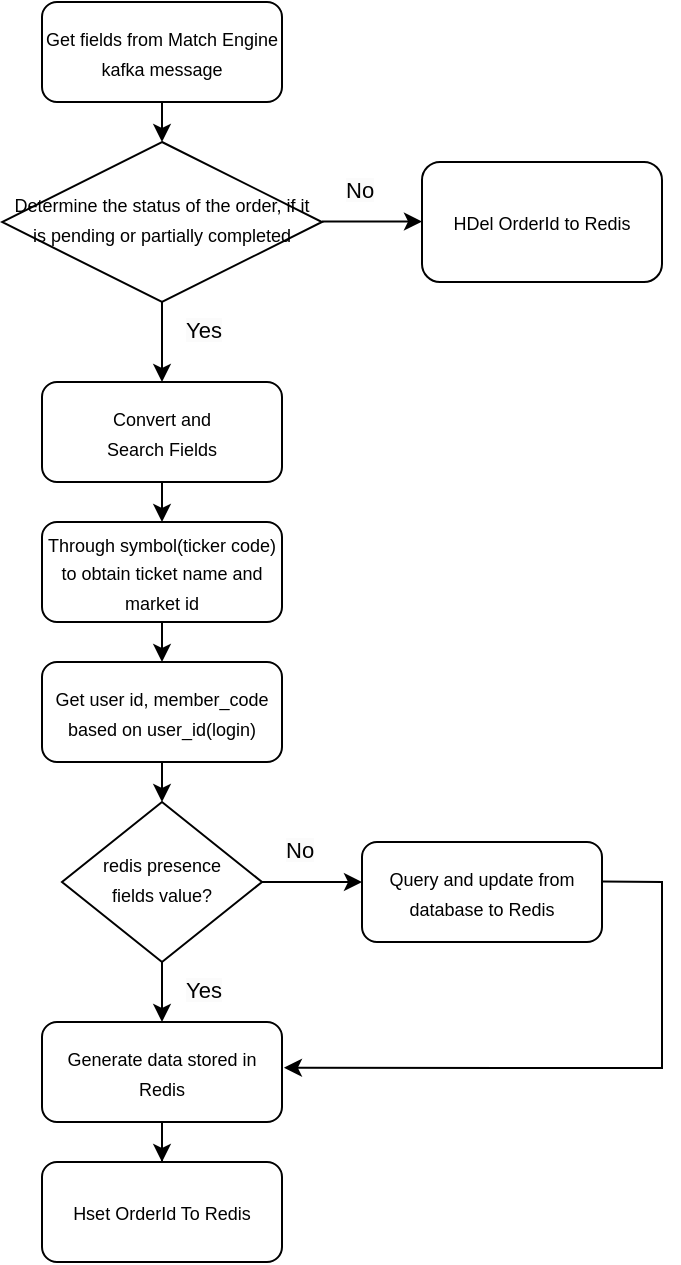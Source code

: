 <mxfile version="22.1.18" type="github">
  <diagram name="第 1 页" id="HZp1Bf1Xdp-lHMSmT2AA">
    <mxGraphModel dx="667" dy="370" grid="1" gridSize="10" guides="1" tooltips="1" connect="1" arrows="1" fold="1" page="1" pageScale="1" pageWidth="1169" pageHeight="1654" math="0" shadow="0">
      <root>
        <mxCell id="0" />
        <mxCell id="1" parent="0" />
        <mxCell id="mrrmHENScbZcJTnMJHc--1" value="" style="edgeStyle=orthogonalEdgeStyle;rounded=0;orthogonalLoop=1;jettySize=auto;html=1;" edge="1" parent="1" source="mrrmHENScbZcJTnMJHc--3">
          <mxGeometry relative="1" as="geometry">
            <mxPoint x="490.0" y="500" as="targetPoint" />
          </mxGeometry>
        </mxCell>
        <mxCell id="mrrmHENScbZcJTnMJHc--2" value="" style="edgeStyle=orthogonalEdgeStyle;rounded=0;orthogonalLoop=1;jettySize=auto;html=1;" edge="1" parent="1" source="mrrmHENScbZcJTnMJHc--3" target="mrrmHENScbZcJTnMJHc--7">
          <mxGeometry relative="1" as="geometry" />
        </mxCell>
        <mxCell id="mrrmHENScbZcJTnMJHc--3" value="&lt;font style=&quot;font-size: 9px;&quot;&gt;redis presence &lt;br&gt;fields value?&lt;/font&gt;" style="rhombus;whiteSpace=wrap;html=1;shadow=0;fontFamily=Helvetica;fontSize=12;align=center;strokeWidth=1;spacing=6;spacingTop=-4;" vertex="1" parent="1">
          <mxGeometry x="340" y="460" width="100" height="80" as="geometry" />
        </mxCell>
        <mxCell id="mrrmHENScbZcJTnMJHc--4" value="&lt;span style=&quot;color: rgb(0, 0, 0); font-family: Helvetica; font-size: 11px; font-style: normal; font-variant-ligatures: normal; font-variant-caps: normal; font-weight: 400; letter-spacing: normal; orphans: 2; text-align: center; text-indent: 0px; text-transform: none; widows: 2; word-spacing: 0px; -webkit-text-stroke-width: 0px; background-color: rgb(251, 251, 251); text-decoration-thickness: initial; text-decoration-style: initial; text-decoration-color: initial; float: none; display: inline !important;&quot;&gt;Yes&lt;/span&gt;" style="text;whiteSpace=wrap;html=1;" vertex="1" parent="1">
          <mxGeometry x="400" y="540" width="30" height="20" as="geometry" />
        </mxCell>
        <mxCell id="mrrmHENScbZcJTnMJHc--5" value="&lt;span style=&quot;color: rgb(0, 0, 0); font-family: Helvetica; font-size: 11px; font-style: normal; font-variant-ligatures: normal; font-variant-caps: normal; font-weight: 400; letter-spacing: normal; orphans: 2; text-align: center; text-indent: 0px; text-transform: none; widows: 2; word-spacing: 0px; -webkit-text-stroke-width: 0px; background-color: rgb(251, 251, 251); text-decoration-thickness: initial; text-decoration-style: initial; text-decoration-color: initial; float: none; display: inline !important;&quot;&gt;No&lt;/span&gt;" style="text;whiteSpace=wrap;html=1;" vertex="1" parent="1">
          <mxGeometry x="450" y="470" width="30" height="30" as="geometry" />
        </mxCell>
        <mxCell id="mrrmHENScbZcJTnMJHc--6" value="" style="edgeStyle=orthogonalEdgeStyle;rounded=0;orthogonalLoop=1;jettySize=auto;html=1;" edge="1" parent="1" source="mrrmHENScbZcJTnMJHc--7" target="mrrmHENScbZcJTnMJHc--17">
          <mxGeometry relative="1" as="geometry" />
        </mxCell>
        <mxCell id="mrrmHENScbZcJTnMJHc--7" value="&lt;font style=&quot;font-size: 9px;&quot;&gt;Generate data stored in Redis&lt;/font&gt;" style="rounded=1;whiteSpace=wrap;html=1;fontSize=12;glass=0;strokeWidth=1;shadow=0;" vertex="1" parent="1">
          <mxGeometry x="330" y="570" width="120" height="50" as="geometry" />
        </mxCell>
        <mxCell id="mrrmHENScbZcJTnMJHc--8" value="&lt;font style=&quot;font-size: 9px;&quot;&gt;Get fields from Match Engine kafka message&lt;/font&gt;" style="rounded=1;whiteSpace=wrap;html=1;fontSize=12;glass=0;strokeWidth=1;shadow=0;" vertex="1" parent="1">
          <mxGeometry x="330" y="60" width="120" height="50" as="geometry" />
        </mxCell>
        <mxCell id="mrrmHENScbZcJTnMJHc--9" value="&lt;font style=&quot;font-size: 9px;&quot;&gt;Convert and&lt;br style=&quot;border-color: var(--border-color);&quot;&gt;Search Fields&lt;/font&gt;" style="rounded=1;whiteSpace=wrap;html=1;fontSize=12;glass=0;strokeWidth=1;shadow=0;" vertex="1" parent="1">
          <mxGeometry x="330" y="250" width="120" height="50" as="geometry" />
        </mxCell>
        <mxCell id="mrrmHENScbZcJTnMJHc--10" value="&lt;font style=&quot;font-size: 9px;&quot;&gt;Through symbol(ticker code) to obtain ticket name and market id&lt;/font&gt;" style="rounded=1;whiteSpace=wrap;html=1;fontSize=12;glass=0;strokeWidth=1;shadow=0;" vertex="1" parent="1">
          <mxGeometry x="330" y="320" width="120" height="50" as="geometry" />
        </mxCell>
        <mxCell id="mrrmHENScbZcJTnMJHc--11" value="&lt;font style=&quot;font-size: 9px;&quot;&gt;Get user id, member_code based on user_id(login)&lt;/font&gt;" style="rounded=1;whiteSpace=wrap;html=1;fontSize=12;glass=0;strokeWidth=1;shadow=0;" vertex="1" parent="1">
          <mxGeometry x="330" y="390" width="120" height="50" as="geometry" />
        </mxCell>
        <mxCell id="mrrmHENScbZcJTnMJHc--12" value="" style="endArrow=classic;html=1;rounded=0;exitX=0.5;exitY=1;exitDx=0;exitDy=0;" edge="1" parent="1" source="mrrmHENScbZcJTnMJHc--20" target="mrrmHENScbZcJTnMJHc--9">
          <mxGeometry width="50" height="50" relative="1" as="geometry">
            <mxPoint x="410" y="320" as="sourcePoint" />
            <mxPoint x="460" y="270" as="targetPoint" />
          </mxGeometry>
        </mxCell>
        <mxCell id="mrrmHENScbZcJTnMJHc--13" value="" style="endArrow=classic;html=1;rounded=0;exitX=0.5;exitY=1;exitDx=0;exitDy=0;" edge="1" parent="1" source="mrrmHENScbZcJTnMJHc--9" target="mrrmHENScbZcJTnMJHc--10">
          <mxGeometry width="50" height="50" relative="1" as="geometry">
            <mxPoint x="410" y="440" as="sourcePoint" />
            <mxPoint x="460" y="390" as="targetPoint" />
          </mxGeometry>
        </mxCell>
        <mxCell id="mrrmHENScbZcJTnMJHc--14" value="" style="endArrow=classic;html=1;rounded=0;exitX=0.5;exitY=1;exitDx=0;exitDy=0;entryX=0.5;entryY=0;entryDx=0;entryDy=0;" edge="1" parent="1" source="mrrmHENScbZcJTnMJHc--10" target="mrrmHENScbZcJTnMJHc--11">
          <mxGeometry width="50" height="50" relative="1" as="geometry">
            <mxPoint x="410" y="440" as="sourcePoint" />
            <mxPoint x="460" y="390" as="targetPoint" />
          </mxGeometry>
        </mxCell>
        <mxCell id="mrrmHENScbZcJTnMJHc--15" value="" style="endArrow=classic;html=1;rounded=0;exitX=0.5;exitY=1;exitDx=0;exitDy=0;" edge="1" parent="1" source="mrrmHENScbZcJTnMJHc--11" target="mrrmHENScbZcJTnMJHc--3">
          <mxGeometry width="50" height="50" relative="1" as="geometry">
            <mxPoint x="410" y="470" as="sourcePoint" />
            <mxPoint x="460" y="420" as="targetPoint" />
          </mxGeometry>
        </mxCell>
        <mxCell id="mrrmHENScbZcJTnMJHc--16" value="&lt;font style=&quot;font-size: 9px;&quot;&gt;Query and update from database to Redis&lt;/font&gt;" style="rounded=1;whiteSpace=wrap;html=1;fontSize=12;glass=0;strokeWidth=1;shadow=0;" vertex="1" parent="1">
          <mxGeometry x="490" y="480" width="120" height="50" as="geometry" />
        </mxCell>
        <mxCell id="mrrmHENScbZcJTnMJHc--17" value="&lt;font style=&quot;font-size: 9px;&quot;&gt;Hset OrderId To Redis&lt;/font&gt;" style="rounded=1;whiteSpace=wrap;html=1;fontSize=12;glass=0;strokeWidth=1;shadow=0;" vertex="1" parent="1">
          <mxGeometry x="330" y="640" width="120" height="50" as="geometry" />
        </mxCell>
        <mxCell id="mrrmHENScbZcJTnMJHc--19" value="" style="edgeStyle=none;orthogonalLoop=1;jettySize=auto;html=1;rounded=0;entryX=1.008;entryY=0.457;entryDx=0;entryDy=0;entryPerimeter=0;" edge="1" parent="1" target="mrrmHENScbZcJTnMJHc--7">
          <mxGeometry width="80" relative="1" as="geometry">
            <mxPoint x="610" y="499.69" as="sourcePoint" />
            <mxPoint x="460" y="590" as="targetPoint" />
            <Array as="points">
              <mxPoint x="640" y="500" />
              <mxPoint x="640" y="593" />
            </Array>
          </mxGeometry>
        </mxCell>
        <mxCell id="mrrmHENScbZcJTnMJHc--21" value="" style="endArrow=classic;html=1;rounded=0;exitX=0.5;exitY=1;exitDx=0;exitDy=0;" edge="1" parent="1" source="mrrmHENScbZcJTnMJHc--8" target="mrrmHENScbZcJTnMJHc--20">
          <mxGeometry width="50" height="50" relative="1" as="geometry">
            <mxPoint x="390" y="110" as="sourcePoint" />
            <mxPoint x="390" y="250" as="targetPoint" />
          </mxGeometry>
        </mxCell>
        <mxCell id="mrrmHENScbZcJTnMJHc--20" value="&lt;font style=&quot;font-size: 9px;&quot;&gt;Determine the status of the order, if it is pending or partially completed&lt;/font&gt;" style="rhombus;whiteSpace=wrap;html=1;shadow=0;fontFamily=Helvetica;fontSize=12;align=center;strokeWidth=1;spacing=6;spacingTop=-4;" vertex="1" parent="1">
          <mxGeometry x="310" y="130" width="160" height="80" as="geometry" />
        </mxCell>
        <mxCell id="mrrmHENScbZcJTnMJHc--22" value="&lt;span style=&quot;color: rgb(0, 0, 0); font-family: Helvetica; font-size: 11px; font-style: normal; font-variant-ligatures: normal; font-variant-caps: normal; font-weight: 400; letter-spacing: normal; orphans: 2; text-align: center; text-indent: 0px; text-transform: none; widows: 2; word-spacing: 0px; -webkit-text-stroke-width: 0px; background-color: rgb(251, 251, 251); text-decoration-thickness: initial; text-decoration-style: initial; text-decoration-color: initial; float: none; display: inline !important;&quot;&gt;Yes&lt;/span&gt;" style="text;whiteSpace=wrap;html=1;" vertex="1" parent="1">
          <mxGeometry x="400" y="210" width="30" height="20" as="geometry" />
        </mxCell>
        <mxCell id="mrrmHENScbZcJTnMJHc--23" value="" style="edgeStyle=orthogonalEdgeStyle;rounded=0;orthogonalLoop=1;jettySize=auto;html=1;" edge="1" parent="1">
          <mxGeometry relative="1" as="geometry">
            <mxPoint x="520.0" y="169.77" as="targetPoint" />
            <mxPoint x="470" y="169.77" as="sourcePoint" />
          </mxGeometry>
        </mxCell>
        <mxCell id="mrrmHENScbZcJTnMJHc--24" value="&lt;span style=&quot;color: rgb(0, 0, 0); font-family: Helvetica; font-size: 11px; font-style: normal; font-variant-ligatures: normal; font-variant-caps: normal; font-weight: 400; letter-spacing: normal; orphans: 2; text-align: center; text-indent: 0px; text-transform: none; widows: 2; word-spacing: 0px; -webkit-text-stroke-width: 0px; background-color: rgb(251, 251, 251); text-decoration-thickness: initial; text-decoration-style: initial; text-decoration-color: initial; float: none; display: inline !important;&quot;&gt;No&lt;/span&gt;" style="text;whiteSpace=wrap;html=1;" vertex="1" parent="1">
          <mxGeometry x="480" y="140" width="30" height="30" as="geometry" />
        </mxCell>
        <mxCell id="mrrmHENScbZcJTnMJHc--25" value="&lt;font style=&quot;font-size: 9px;&quot;&gt;HDel OrderId to Redis&lt;/font&gt;" style="rounded=1;whiteSpace=wrap;html=1;" vertex="1" parent="1">
          <mxGeometry x="520" y="140" width="120" height="60" as="geometry" />
        </mxCell>
      </root>
    </mxGraphModel>
  </diagram>
</mxfile>
